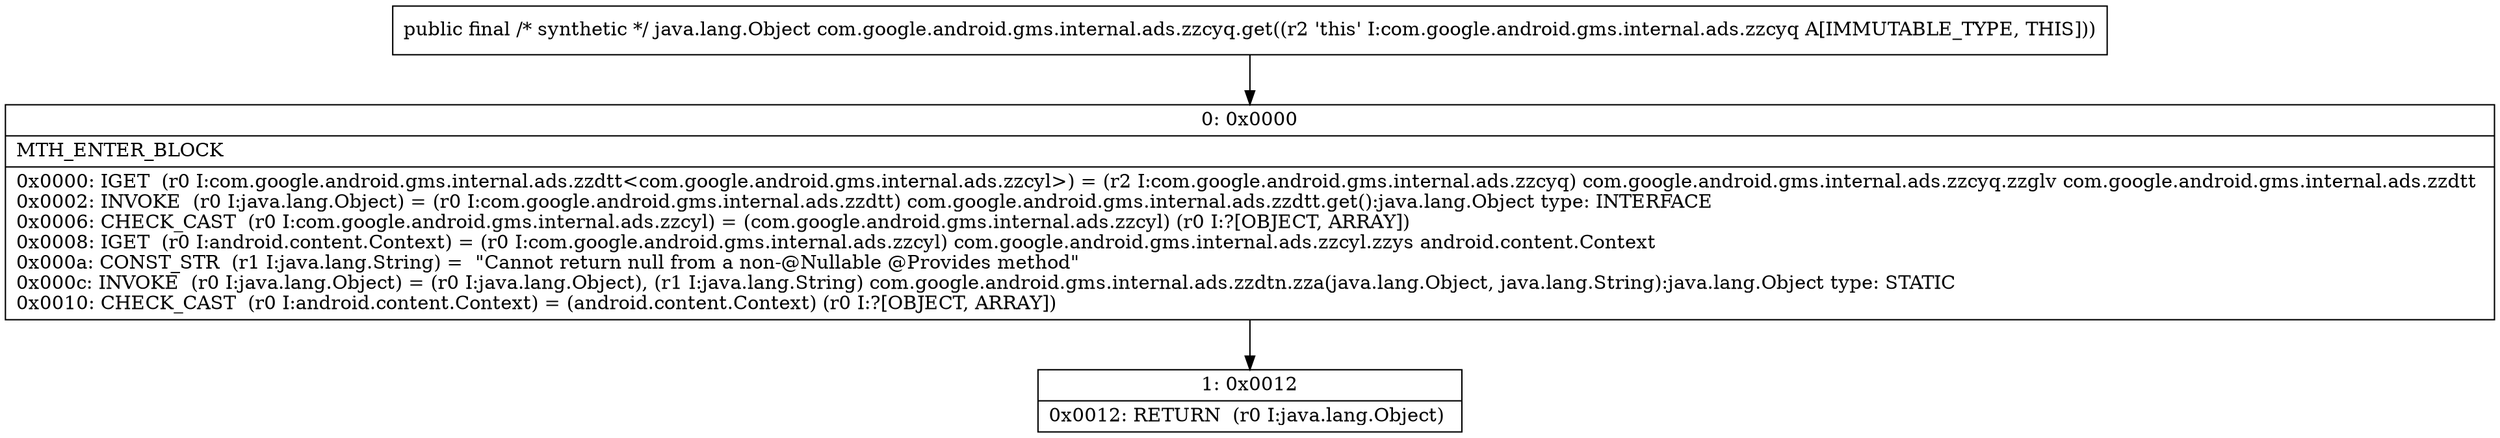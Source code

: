 digraph "CFG forcom.google.android.gms.internal.ads.zzcyq.get()Ljava\/lang\/Object;" {
Node_0 [shape=record,label="{0\:\ 0x0000|MTH_ENTER_BLOCK\l|0x0000: IGET  (r0 I:com.google.android.gms.internal.ads.zzdtt\<com.google.android.gms.internal.ads.zzcyl\>) = (r2 I:com.google.android.gms.internal.ads.zzcyq) com.google.android.gms.internal.ads.zzcyq.zzglv com.google.android.gms.internal.ads.zzdtt \l0x0002: INVOKE  (r0 I:java.lang.Object) = (r0 I:com.google.android.gms.internal.ads.zzdtt) com.google.android.gms.internal.ads.zzdtt.get():java.lang.Object type: INTERFACE \l0x0006: CHECK_CAST  (r0 I:com.google.android.gms.internal.ads.zzcyl) = (com.google.android.gms.internal.ads.zzcyl) (r0 I:?[OBJECT, ARRAY]) \l0x0008: IGET  (r0 I:android.content.Context) = (r0 I:com.google.android.gms.internal.ads.zzcyl) com.google.android.gms.internal.ads.zzcyl.zzys android.content.Context \l0x000a: CONST_STR  (r1 I:java.lang.String) =  \"Cannot return null from a non\-@Nullable @Provides method\" \l0x000c: INVOKE  (r0 I:java.lang.Object) = (r0 I:java.lang.Object), (r1 I:java.lang.String) com.google.android.gms.internal.ads.zzdtn.zza(java.lang.Object, java.lang.String):java.lang.Object type: STATIC \l0x0010: CHECK_CAST  (r0 I:android.content.Context) = (android.content.Context) (r0 I:?[OBJECT, ARRAY]) \l}"];
Node_1 [shape=record,label="{1\:\ 0x0012|0x0012: RETURN  (r0 I:java.lang.Object) \l}"];
MethodNode[shape=record,label="{public final \/* synthetic *\/ java.lang.Object com.google.android.gms.internal.ads.zzcyq.get((r2 'this' I:com.google.android.gms.internal.ads.zzcyq A[IMMUTABLE_TYPE, THIS])) }"];
MethodNode -> Node_0;
Node_0 -> Node_1;
}

